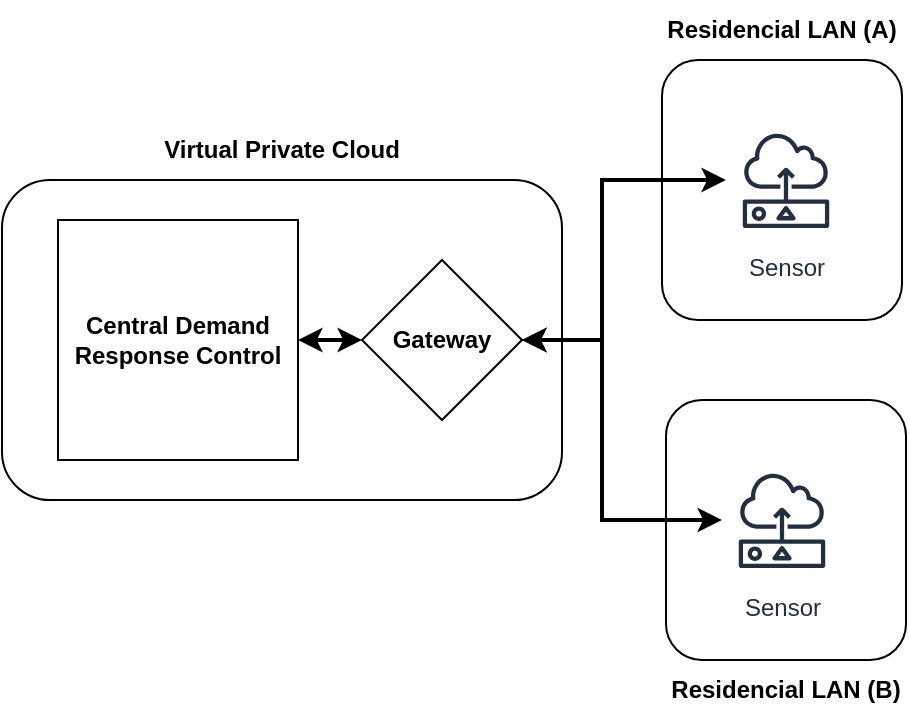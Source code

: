 <mxfile version="20.0.3" type="device" pages="2"><diagram id="Pgt83-bgvADbFhJCsTgi" name="Control Plane"><mxGraphModel dx="1188" dy="762" grid="1" gridSize="10" guides="1" tooltips="1" connect="1" arrows="1" fold="1" page="1" pageScale="1" pageWidth="850" pageHeight="1100" math="0" shadow="0"><root><mxCell id="0"/><mxCell id="1" parent="0"/><mxCell id="-Y5NvyDXMPTjs02qTUK4-13" value="" style="rounded=1;whiteSpace=wrap;html=1;" vertex="1" parent="1"><mxGeometry x="372" y="240" width="120" height="130" as="geometry"/></mxCell><mxCell id="-Y5NvyDXMPTjs02qTUK4-14" value="&lt;b&gt;Residencial LAN (B)&lt;/b&gt;" style="text;html=1;strokeColor=none;fillColor=none;align=center;verticalAlign=middle;whiteSpace=wrap;rounded=0;" vertex="1" parent="1"><mxGeometry x="372" y="370" width="120" height="30" as="geometry"/></mxCell><mxCell id="-Y5NvyDXMPTjs02qTUK4-10" value="" style="rounded=1;whiteSpace=wrap;html=1;" vertex="1" parent="1"><mxGeometry x="370" y="70" width="120" height="130" as="geometry"/></mxCell><mxCell id="-Y5NvyDXMPTjs02qTUK4-2" value="" style="rounded=1;whiteSpace=wrap;html=1;" vertex="1" parent="1"><mxGeometry x="40" y="130" width="280" height="160" as="geometry"/></mxCell><mxCell id="-Y5NvyDXMPTjs02qTUK4-8" style="edgeStyle=orthogonalEdgeStyle;rounded=0;orthogonalLoop=1;jettySize=auto;html=1;startArrow=classic;startFill=1;strokeWidth=2;" edge="1" parent="1" source="-Y5NvyDXMPTjs02qTUK4-1" target="-Y5NvyDXMPTjs02qTUK4-4"><mxGeometry relative="1" as="geometry"/></mxCell><mxCell id="-Y5NvyDXMPTjs02qTUK4-1" value="&lt;b&gt;Gateway&lt;/b&gt;" style="rhombus;whiteSpace=wrap;html=1;" vertex="1" parent="1"><mxGeometry x="220" y="170" width="80" height="80" as="geometry"/></mxCell><mxCell id="-Y5NvyDXMPTjs02qTUK4-3" value="&lt;b&gt;Virtual Private Cloud&lt;/b&gt;" style="text;html=1;strokeColor=none;fillColor=none;align=center;verticalAlign=middle;whiteSpace=wrap;rounded=0;" vertex="1" parent="1"><mxGeometry x="40" y="100" width="280" height="30" as="geometry"/></mxCell><mxCell id="-Y5NvyDXMPTjs02qTUK4-4" value="&lt;b&gt;Central Demand Response Control&lt;/b&gt;" style="whiteSpace=wrap;html=1;aspect=fixed;" vertex="1" parent="1"><mxGeometry x="68" y="150" width="120" height="120" as="geometry"/></mxCell><mxCell id="-Y5NvyDXMPTjs02qTUK4-7" style="edgeStyle=orthogonalEdgeStyle;rounded=0;orthogonalLoop=1;jettySize=auto;html=1;entryX=1;entryY=0.5;entryDx=0;entryDy=0;startArrow=classic;startFill=1;strokeWidth=2;" edge="1" parent="1" source="-Y5NvyDXMPTjs02qTUK4-5" target="-Y5NvyDXMPTjs02qTUK4-1"><mxGeometry relative="1" as="geometry"><Array as="points"><mxPoint x="340" y="130"/><mxPoint x="340" y="210"/></Array></mxGeometry></mxCell><mxCell id="-Y5NvyDXMPTjs02qTUK4-5" value="Sensor" style="sketch=0;outlineConnect=0;fontColor=#232F3E;gradientColor=none;strokeColor=#232F3E;fillColor=#ffffff;dashed=0;verticalLabelPosition=bottom;verticalAlign=top;align=center;html=1;fontSize=12;fontStyle=0;aspect=fixed;shape=mxgraph.aws4.resourceIcon;resIcon=mxgraph.aws4.sensor;" vertex="1" parent="1"><mxGeometry x="402" y="100" width="60" height="60" as="geometry"/></mxCell><mxCell id="-Y5NvyDXMPTjs02qTUK4-15" style="edgeStyle=orthogonalEdgeStyle;rounded=0;orthogonalLoop=1;jettySize=auto;html=1;startArrow=classic;startFill=1;strokeWidth=2;" edge="1" parent="1" source="-Y5NvyDXMPTjs02qTUK4-9"><mxGeometry relative="1" as="geometry"><mxPoint x="300" y="210" as="targetPoint"/><Array as="points"><mxPoint x="340" y="300"/><mxPoint x="340" y="210"/></Array></mxGeometry></mxCell><mxCell id="-Y5NvyDXMPTjs02qTUK4-9" value="Sensor" style="sketch=0;outlineConnect=0;fontColor=#232F3E;gradientColor=none;strokeColor=#232F3E;fillColor=#ffffff;dashed=0;verticalLabelPosition=bottom;verticalAlign=top;align=center;html=1;fontSize=12;fontStyle=0;aspect=fixed;shape=mxgraph.aws4.resourceIcon;resIcon=mxgraph.aws4.sensor;" vertex="1" parent="1"><mxGeometry x="400" y="270" width="60" height="60" as="geometry"/></mxCell><mxCell id="-Y5NvyDXMPTjs02qTUK4-11" value="&lt;b&gt;Residencial LAN (A)&lt;/b&gt;" style="text;html=1;strokeColor=none;fillColor=none;align=center;verticalAlign=middle;whiteSpace=wrap;rounded=0;" vertex="1" parent="1"><mxGeometry x="370" y="40" width="120" height="30" as="geometry"/></mxCell></root></mxGraphModel></diagram><diagram id="_YkIk_zzz4hiPnNtPB4L" name="Data Window"><mxGraphModel dx="1426" dy="914" grid="1" gridSize="10" guides="1" tooltips="1" connect="1" arrows="1" fold="1" page="1" pageScale="1" pageWidth="850" pageHeight="1100" math="0" shadow="0"><root><mxCell id="0"/><mxCell id="1" parent="0"/></root></mxGraphModel></diagram></mxfile>
